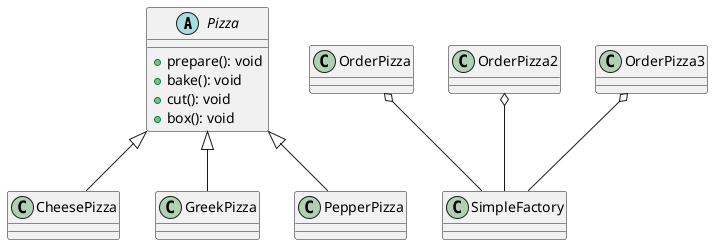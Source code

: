 @startuml
'https://plantuml.com/class-diagram

abstract class Pizza {
    +prepare(): void
    +bake(): void
    +cut(): void
    +box(): void
}

Pizza <|-- CheesePizza
Pizza <|-- GreekPizza
Pizza <|-- PepperPizza

class SimpleFactory

OrderPizza o-- SimpleFactory
OrderPizza2 o-- SimpleFactory
OrderPizza3 o-- SimpleFactory

@enduml